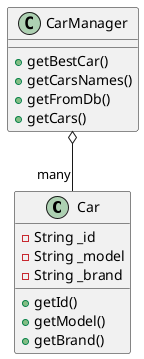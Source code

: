 @startuml ExerciceSRPUml
class Car 
class CarManager

Car : - String _id  
Car : - String _model 
Car : - String _brand
Car : + getId()
Car : + getModel()
Car : + getBrand()
CarManager : + getBestCar()
CarManager : + getCarsNames()
CarManager : + getFromDb()
CarManager : + getCars()
CarManager o-- "many" Car

@enduml